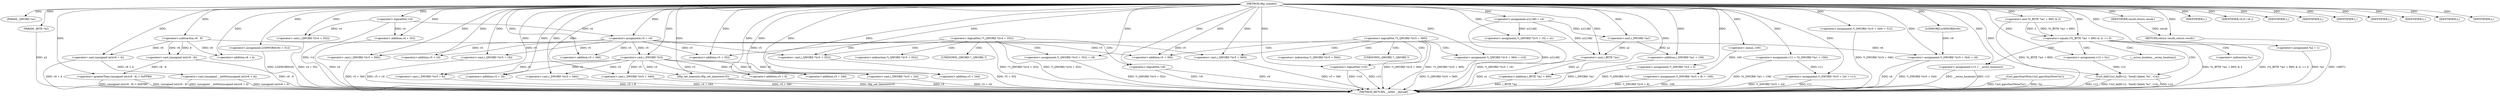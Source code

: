 digraph tftp_connect {  
"1000113" [label = "(METHOD,tftp_connect)" ]
"1000303" [label = "(METHOD_RETURN,__int64 __fastcall)" ]
"1000114" [label = "(PARAM,_QWORD *a1)" ]
"1000115" [label = "(PARAM,_BYTE *a2)" ]
"1000129" [label = "(<operator>.assignment,a1[148] = v4)" ]
"1000135" [label = "(<operator>.logicalNot,!v4)" ]
"1000137" [label = "(IDENTIFIER,L,)" ]
"1000138" [label = "(<operator>.assignment,v5 = v4)" ]
"1000142" [label = "(IDENTIFIER,v6,if ( v6 ))" ]
"1000145" [label = "(<operator>.greaterThan,(unsigned int)(v6 - 8) > 0xFFB0)" ]
"1000146" [label = "(<operator>.cast,(unsigned int)(v6 - 8))" ]
"1000148" [label = "(<operator>.subtraction,v6 - 8)" ]
"1000152" [label = "(IDENTIFIER,L,)" ]
"1000154" [label = "(<operator>.cast,(unsigned __int64)(unsigned int)(v6 + 4))" ]
"1000156" [label = "(<operator>.cast,(unsigned int)(v6 + 4))" ]
"1000158" [label = "(<operator>.addition,v6 + 4)" ]
"1000163" [label = "(<operator>.assignment,LODWORD(v6) = 512)" ]
"1000164" [label = "(LODWORD,LODWORD(v6))" ]
"1000167" [label = "(IDENTIFIER,L,)" ]
"1000169" [label = "(<operator>.logicalNot,!*(_QWORD *)(v4 + 352))" ]
"1000171" [label = "(<operator>.cast,(_QWORD *)(v4 + 352))" ]
"1000173" [label = "(<operator>.addition,v4 + 352)" ]
"1000177" [label = "(<operator>.assignment,*(_QWORD *)(v5 + 352) = v9)" ]
"1000179" [label = "(<operator>.cast,(_QWORD *)(v5 + 352))" ]
"1000181" [label = "(<operator>.addition,v5 + 352)" ]
"1000186" [label = "(<operator>.logicalNot,!v9)" ]
"1000188" [label = "(IDENTIFIER,L,)" ]
"1000190" [label = "(<operator>.logicalNot,!*(_QWORD *)(v5 + 360))" ]
"1000192" [label = "(<operator>.cast,(_QWORD *)(v5 + 360))" ]
"1000194" [label = "(<operator>.addition,v5 + 360)" ]
"1000198" [label = "(<operator>.assignment,*(_QWORD *)(v5 + 360) = v10)" ]
"1000200" [label = "(<operator>.cast,(_QWORD *)(v5 + 360))" ]
"1000202" [label = "(<operator>.addition,v5 + 360)" ]
"1000207" [label = "(<operator>.logicalNot,!v10)" ]
"1000209" [label = "(IDENTIFIER,L,)" ]
"1000210" [label = "(<operator>.assignment,*(_QWORD *)(v5 + 16) = a1)" ]
"1000212" [label = "(<operator>.cast,(_QWORD *)(v5 + 16))" ]
"1000214" [label = "(<operator>.addition,v5 + 16)" ]
"1000218" [label = "(<operator>.assignment,v11 = *((_DWORD *)a1 + 156))" ]
"1000221" [label = "(<operator>.addition,(_DWORD *)a1 + 156)" ]
"1000222" [label = "(<operator>.cast,(_DWORD *)a1)" ]
"1000226" [label = "(<operator>.assignment,*(_DWORD *)v5 = 0)" ]
"1000228" [label = "(<operator>.cast,(_DWORD *)v5)" ]
"1000232" [label = "(<operator>.assignment,*(_DWORD *)(v5 + 8) = -100)" ]
"1000234" [label = "(<operator>.cast,(_DWORD *)(v5 + 8))" ]
"1000236" [label = "(<operator>.addition,v5 + 8)" ]
"1000239" [label = "(<operator>.minus,-100)" ]
"1000241" [label = "(<operator>.assignment,*(_DWORD *)(v5 + 340) = 512)" ]
"1000243" [label = "(<operator>.cast,(_DWORD *)(v5 + 340))" ]
"1000245" [label = "(<operator>.addition,v5 + 340)" ]
"1000249" [label = "(<operator>.assignment,*(_DWORD *)(v5 + 24) = v11)" ]
"1000251" [label = "(<operator>.cast,(_DWORD *)(v5 + 24))" ]
"1000253" [label = "(<operator>.addition,v5 + 24)" ]
"1000257" [label = "(<operator>.assignment,*(_DWORD *)(v5 + 344) = v6)" ]
"1000259" [label = "(<operator>.cast,(_DWORD *)(v5 + 344))" ]
"1000261" [label = "(<operator>.addition,v5 + 344)" ]
"1000265" [label = "(tftp_set_timeouts,tftp_set_timeouts(v5))" ]
"1000268" [label = "(<operator>.equals,(*((_BYTE *)a1 + 895) & 2) == 0)" ]
"1000269" [label = "(<operator>.and,*((_BYTE *)a1 + 895) & 2)" ]
"1000271" [label = "(<operator>.addition,(_BYTE *)a1 + 895)" ]
"1000272" [label = "(<operator>.cast,(_BYTE *)a1)" ]
"1000280" [label = "(<operator>.assignment,v12 = *a1)" ]
"1000284" [label = "(<operator>.assignment,v13 = __errno_location())" ]
"1000287" [label = "(Curl_failf,Curl_failf(v12, \"bind() failed; %s\", v14))" ]
"1000291" [label = "(IDENTIFIER,L,)" ]
"1000292" [label = "(IDENTIFIER,L,)" ]
"1000293" [label = "(Curl_pgrsStartNow,Curl_pgrsStartNow(*a1))" ]
"1000296" [label = "(IDENTIFIER,L,)" ]
"1000297" [label = "(<operator>.assignment,*a2 = 1)" ]
"1000301" [label = "(RETURN,return result;,return result;)" ]
"1000302" [label = "(IDENTIFIER,result,return result;)" ]
"1000178" [label = "(<operator>.indirection,*(_QWORD *)(v5 + 352))" ]
"1000180" [label = "(UNKNOWN,_QWORD *,_QWORD *)" ]
"1000199" [label = "(<operator>.indirection,*(_QWORD *)(v5 + 360))" ]
"1000201" [label = "(UNKNOWN,_QWORD *,_QWORD *)" ]
"1000282" [label = "(<operator>.indirection,*a1)" ]
"1000286" [label = "(__errno_location,__errno_location())" ]
  "1000212" -> "1000303"  [ label = "DDG: v5 + 16"] 
  "1000179" -> "1000303"  [ label = "DDG: v5 + 352"] 
  "1000293" -> "1000303"  [ label = "DDG: *a1"] 
  "1000163" -> "1000303"  [ label = "DDG: LODWORD(v6)"] 
  "1000192" -> "1000303"  [ label = "DDG: v5 + 360"] 
  "1000190" -> "1000303"  [ label = "DDG: *(_QWORD *)(v5 + 360)"] 
  "1000198" -> "1000303"  [ label = "DDG: *(_QWORD *)(v5 + 360)"] 
  "1000232" -> "1000303"  [ label = "DDG: -100"] 
  "1000173" -> "1000303"  [ label = "DDG: v4"] 
  "1000268" -> "1000303"  [ label = "DDG: *((_BYTE *)a1 + 895) & 2"] 
  "1000232" -> "1000303"  [ label = "DDG: *(_DWORD *)(v5 + 8)"] 
  "1000265" -> "1000303"  [ label = "DDG: tftp_set_timeouts(v5)"] 
  "1000257" -> "1000303"  [ label = "DDG: *(_DWORD *)(v5 + 344)"] 
  "1000177" -> "1000303"  [ label = "DDG: *(_QWORD *)(v5 + 352)"] 
  "1000210" -> "1000303"  [ label = "DDG: *(_QWORD *)(v5 + 16)"] 
  "1000287" -> "1000303"  [ label = "DDG: v14"] 
  "1000249" -> "1000303"  [ label = "DDG: v11"] 
  "1000272" -> "1000303"  [ label = "DDG: a1"] 
  "1000218" -> "1000303"  [ label = "DDG: *((_DWORD *)a1 + 156)"] 
  "1000297" -> "1000303"  [ label = "DDG: *a2"] 
  "1000129" -> "1000303"  [ label = "DDG: a1[148]"] 
  "1000271" -> "1000303"  [ label = "DDG: (_BYTE *)a1"] 
  "1000269" -> "1000303"  [ label = "DDG: *((_BYTE *)a1 + 895)"] 
  "1000265" -> "1000303"  [ label = "DDG: v5"] 
  "1000226" -> "1000303"  [ label = "DDG: *(_DWORD *)v5"] 
  "1000249" -> "1000303"  [ label = "DDG: *(_DWORD *)(v5 + 24)"] 
  "1000268" -> "1000303"  [ label = "DDG: (*((_BYTE *)a1 + 895) & 2) == 0"] 
  "1000146" -> "1000303"  [ label = "DDG: v6 - 8"] 
  "1000251" -> "1000303"  [ label = "DDG: v5 + 24"] 
  "1000234" -> "1000303"  [ label = "DDG: v5 + 8"] 
  "1000156" -> "1000303"  [ label = "DDG: v6 + 4"] 
  "1000190" -> "1000303"  [ label = "DDG: !*(_QWORD *)(v5 + 360)"] 
  "1000115" -> "1000303"  [ label = "DDG: a2"] 
  "1000293" -> "1000303"  [ label = "DDG: Curl_pgrsStartNow(*a1)"] 
  "1000287" -> "1000303"  [ label = "DDG: v12"] 
  "1000207" -> "1000303"  [ label = "DDG: !v10"] 
  "1000221" -> "1000303"  [ label = "DDG: (_DWORD *)a1"] 
  "1000259" -> "1000303"  [ label = "DDG: v5 + 344"] 
  "1000169" -> "1000303"  [ label = "DDG: *(_QWORD *)(v4 + 352)"] 
  "1000284" -> "1000303"  [ label = "DDG: __errno_location()"] 
  "1000287" -> "1000303"  [ label = "DDG: Curl_failf(v12, \"bind() failed; %s\", v14)"] 
  "1000207" -> "1000303"  [ label = "DDG: v10"] 
  "1000135" -> "1000303"  [ label = "DDG: !v4"] 
  "1000154" -> "1000303"  [ label = "DDG: (unsigned int)(v6 + 4)"] 
  "1000186" -> "1000303"  [ label = "DDG: v9"] 
  "1000241" -> "1000303"  [ label = "DDG: *(_DWORD *)(v5 + 340)"] 
  "1000169" -> "1000303"  [ label = "DDG: !*(_QWORD *)(v4 + 352)"] 
  "1000257" -> "1000303"  [ label = "DDG: v6"] 
  "1000145" -> "1000303"  [ label = "DDG: (unsigned int)(v6 - 8) > 0xFFB0"] 
  "1000171" -> "1000303"  [ label = "DDG: v4 + 352"] 
  "1000200" -> "1000303"  [ label = "DDG: v5 + 360"] 
  "1000154" -> "1000303"  [ label = "DDG: (unsigned __int64)(unsigned int)(v6 + 4)"] 
  "1000145" -> "1000303"  [ label = "DDG: (unsigned int)(v6 - 8)"] 
  "1000243" -> "1000303"  [ label = "DDG: v5 + 340"] 
  "1000284" -> "1000303"  [ label = "DDG: v13"] 
  "1000186" -> "1000303"  [ label = "DDG: !v9"] 
  "1000301" -> "1000303"  [ label = "DDG: <RET>"] 
  "1000113" -> "1000114"  [ label = "DDG: "] 
  "1000113" -> "1000115"  [ label = "DDG: "] 
  "1000113" -> "1000129"  [ label = "DDG: "] 
  "1000113" -> "1000135"  [ label = "DDG: "] 
  "1000113" -> "1000137"  [ label = "DDG: "] 
  "1000135" -> "1000138"  [ label = "DDG: v4"] 
  "1000113" -> "1000138"  [ label = "DDG: "] 
  "1000113" -> "1000142"  [ label = "DDG: "] 
  "1000146" -> "1000145"  [ label = "DDG: v6 - 8"] 
  "1000148" -> "1000146"  [ label = "DDG: v6"] 
  "1000148" -> "1000146"  [ label = "DDG: 8"] 
  "1000113" -> "1000148"  [ label = "DDG: "] 
  "1000113" -> "1000145"  [ label = "DDG: "] 
  "1000113" -> "1000152"  [ label = "DDG: "] 
  "1000156" -> "1000154"  [ label = "DDG: v6 + 4"] 
  "1000148" -> "1000156"  [ label = "DDG: v6"] 
  "1000113" -> "1000156"  [ label = "DDG: "] 
  "1000148" -> "1000158"  [ label = "DDG: v6"] 
  "1000113" -> "1000158"  [ label = "DDG: "] 
  "1000113" -> "1000163"  [ label = "DDG: "] 
  "1000113" -> "1000164"  [ label = "DDG: "] 
  "1000113" -> "1000167"  [ label = "DDG: "] 
  "1000113" -> "1000171"  [ label = "DDG: "] 
  "1000135" -> "1000171"  [ label = "DDG: v4"] 
  "1000113" -> "1000173"  [ label = "DDG: "] 
  "1000135" -> "1000173"  [ label = "DDG: v4"] 
  "1000113" -> "1000177"  [ label = "DDG: "] 
  "1000138" -> "1000179"  [ label = "DDG: v5"] 
  "1000113" -> "1000179"  [ label = "DDG: "] 
  "1000138" -> "1000181"  [ label = "DDG: v5"] 
  "1000113" -> "1000181"  [ label = "DDG: "] 
  "1000113" -> "1000186"  [ label = "DDG: "] 
  "1000113" -> "1000188"  [ label = "DDG: "] 
  "1000138" -> "1000192"  [ label = "DDG: v5"] 
  "1000113" -> "1000192"  [ label = "DDG: "] 
  "1000138" -> "1000194"  [ label = "DDG: v5"] 
  "1000113" -> "1000194"  [ label = "DDG: "] 
  "1000113" -> "1000198"  [ label = "DDG: "] 
  "1000113" -> "1000200"  [ label = "DDG: "] 
  "1000138" -> "1000200"  [ label = "DDG: v5"] 
  "1000113" -> "1000202"  [ label = "DDG: "] 
  "1000138" -> "1000202"  [ label = "DDG: v5"] 
  "1000113" -> "1000207"  [ label = "DDG: "] 
  "1000113" -> "1000209"  [ label = "DDG: "] 
  "1000129" -> "1000210"  [ label = "DDG: a1[148]"] 
  "1000113" -> "1000210"  [ label = "DDG: "] 
  "1000113" -> "1000212"  [ label = "DDG: "] 
  "1000138" -> "1000212"  [ label = "DDG: v5"] 
  "1000113" -> "1000214"  [ label = "DDG: "] 
  "1000138" -> "1000214"  [ label = "DDG: v5"] 
  "1000113" -> "1000218"  [ label = "DDG: "] 
  "1000222" -> "1000221"  [ label = "DDG: a1"] 
  "1000129" -> "1000222"  [ label = "DDG: a1[148]"] 
  "1000113" -> "1000222"  [ label = "DDG: "] 
  "1000113" -> "1000221"  [ label = "DDG: "] 
  "1000113" -> "1000226"  [ label = "DDG: "] 
  "1000113" -> "1000228"  [ label = "DDG: "] 
  "1000138" -> "1000228"  [ label = "DDG: v5"] 
  "1000239" -> "1000232"  [ label = "DDG: 100"] 
  "1000228" -> "1000234"  [ label = "DDG: v5"] 
  "1000113" -> "1000234"  [ label = "DDG: "] 
  "1000228" -> "1000236"  [ label = "DDG: v5"] 
  "1000113" -> "1000236"  [ label = "DDG: "] 
  "1000113" -> "1000239"  [ label = "DDG: "] 
  "1000113" -> "1000241"  [ label = "DDG: "] 
  "1000113" -> "1000243"  [ label = "DDG: "] 
  "1000228" -> "1000243"  [ label = "DDG: v5"] 
  "1000113" -> "1000245"  [ label = "DDG: "] 
  "1000228" -> "1000245"  [ label = "DDG: v5"] 
  "1000218" -> "1000249"  [ label = "DDG: v11"] 
  "1000113" -> "1000249"  [ label = "DDG: "] 
  "1000113" -> "1000251"  [ label = "DDG: "] 
  "1000228" -> "1000251"  [ label = "DDG: v5"] 
  "1000113" -> "1000253"  [ label = "DDG: "] 
  "1000228" -> "1000253"  [ label = "DDG: v5"] 
  "1000164" -> "1000257"  [ label = "DDG: v6"] 
  "1000113" -> "1000257"  [ label = "DDG: "] 
  "1000148" -> "1000257"  [ label = "DDG: v6"] 
  "1000113" -> "1000259"  [ label = "DDG: "] 
  "1000228" -> "1000259"  [ label = "DDG: v5"] 
  "1000113" -> "1000261"  [ label = "DDG: "] 
  "1000228" -> "1000261"  [ label = "DDG: v5"] 
  "1000113" -> "1000265"  [ label = "DDG: "] 
  "1000228" -> "1000265"  [ label = "DDG: v5"] 
  "1000269" -> "1000268"  [ label = "DDG: *((_BYTE *)a1 + 895)"] 
  "1000269" -> "1000268"  [ label = "DDG: 2"] 
  "1000272" -> "1000271"  [ label = "DDG: a1"] 
  "1000129" -> "1000272"  [ label = "DDG: a1[148]"] 
  "1000222" -> "1000272"  [ label = "DDG: a1"] 
  "1000113" -> "1000272"  [ label = "DDG: "] 
  "1000113" -> "1000271"  [ label = "DDG: "] 
  "1000113" -> "1000269"  [ label = "DDG: "] 
  "1000113" -> "1000268"  [ label = "DDG: "] 
  "1000113" -> "1000280"  [ label = "DDG: "] 
  "1000113" -> "1000284"  [ label = "DDG: "] 
  "1000280" -> "1000287"  [ label = "DDG: v12"] 
  "1000113" -> "1000287"  [ label = "DDG: "] 
  "1000113" -> "1000291"  [ label = "DDG: "] 
  "1000113" -> "1000292"  [ label = "DDG: "] 
  "1000113" -> "1000296"  [ label = "DDG: "] 
  "1000113" -> "1000297"  [ label = "DDG: "] 
  "1000302" -> "1000301"  [ label = "DDG: result"] 
  "1000113" -> "1000301"  [ label = "DDG: "] 
  "1000113" -> "1000302"  [ label = "DDG: "] 
  "1000169" -> "1000186"  [ label = "CDG: "] 
  "1000169" -> "1000181"  [ label = "CDG: "] 
  "1000169" -> "1000180"  [ label = "CDG: "] 
  "1000169" -> "1000179"  [ label = "CDG: "] 
  "1000169" -> "1000178"  [ label = "CDG: "] 
  "1000169" -> "1000177"  [ label = "CDG: "] 
  "1000190" -> "1000207"  [ label = "CDG: "] 
  "1000190" -> "1000202"  [ label = "CDG: "] 
  "1000190" -> "1000201"  [ label = "CDG: "] 
  "1000190" -> "1000200"  [ label = "CDG: "] 
  "1000190" -> "1000199"  [ label = "CDG: "] 
  "1000190" -> "1000198"  [ label = "CDG: "] 
  "1000268" -> "1000287"  [ label = "CDG: "] 
  "1000268" -> "1000286"  [ label = "CDG: "] 
  "1000268" -> "1000284"  [ label = "CDG: "] 
  "1000268" -> "1000282"  [ label = "CDG: "] 
  "1000268" -> "1000280"  [ label = "CDG: "] 
}
